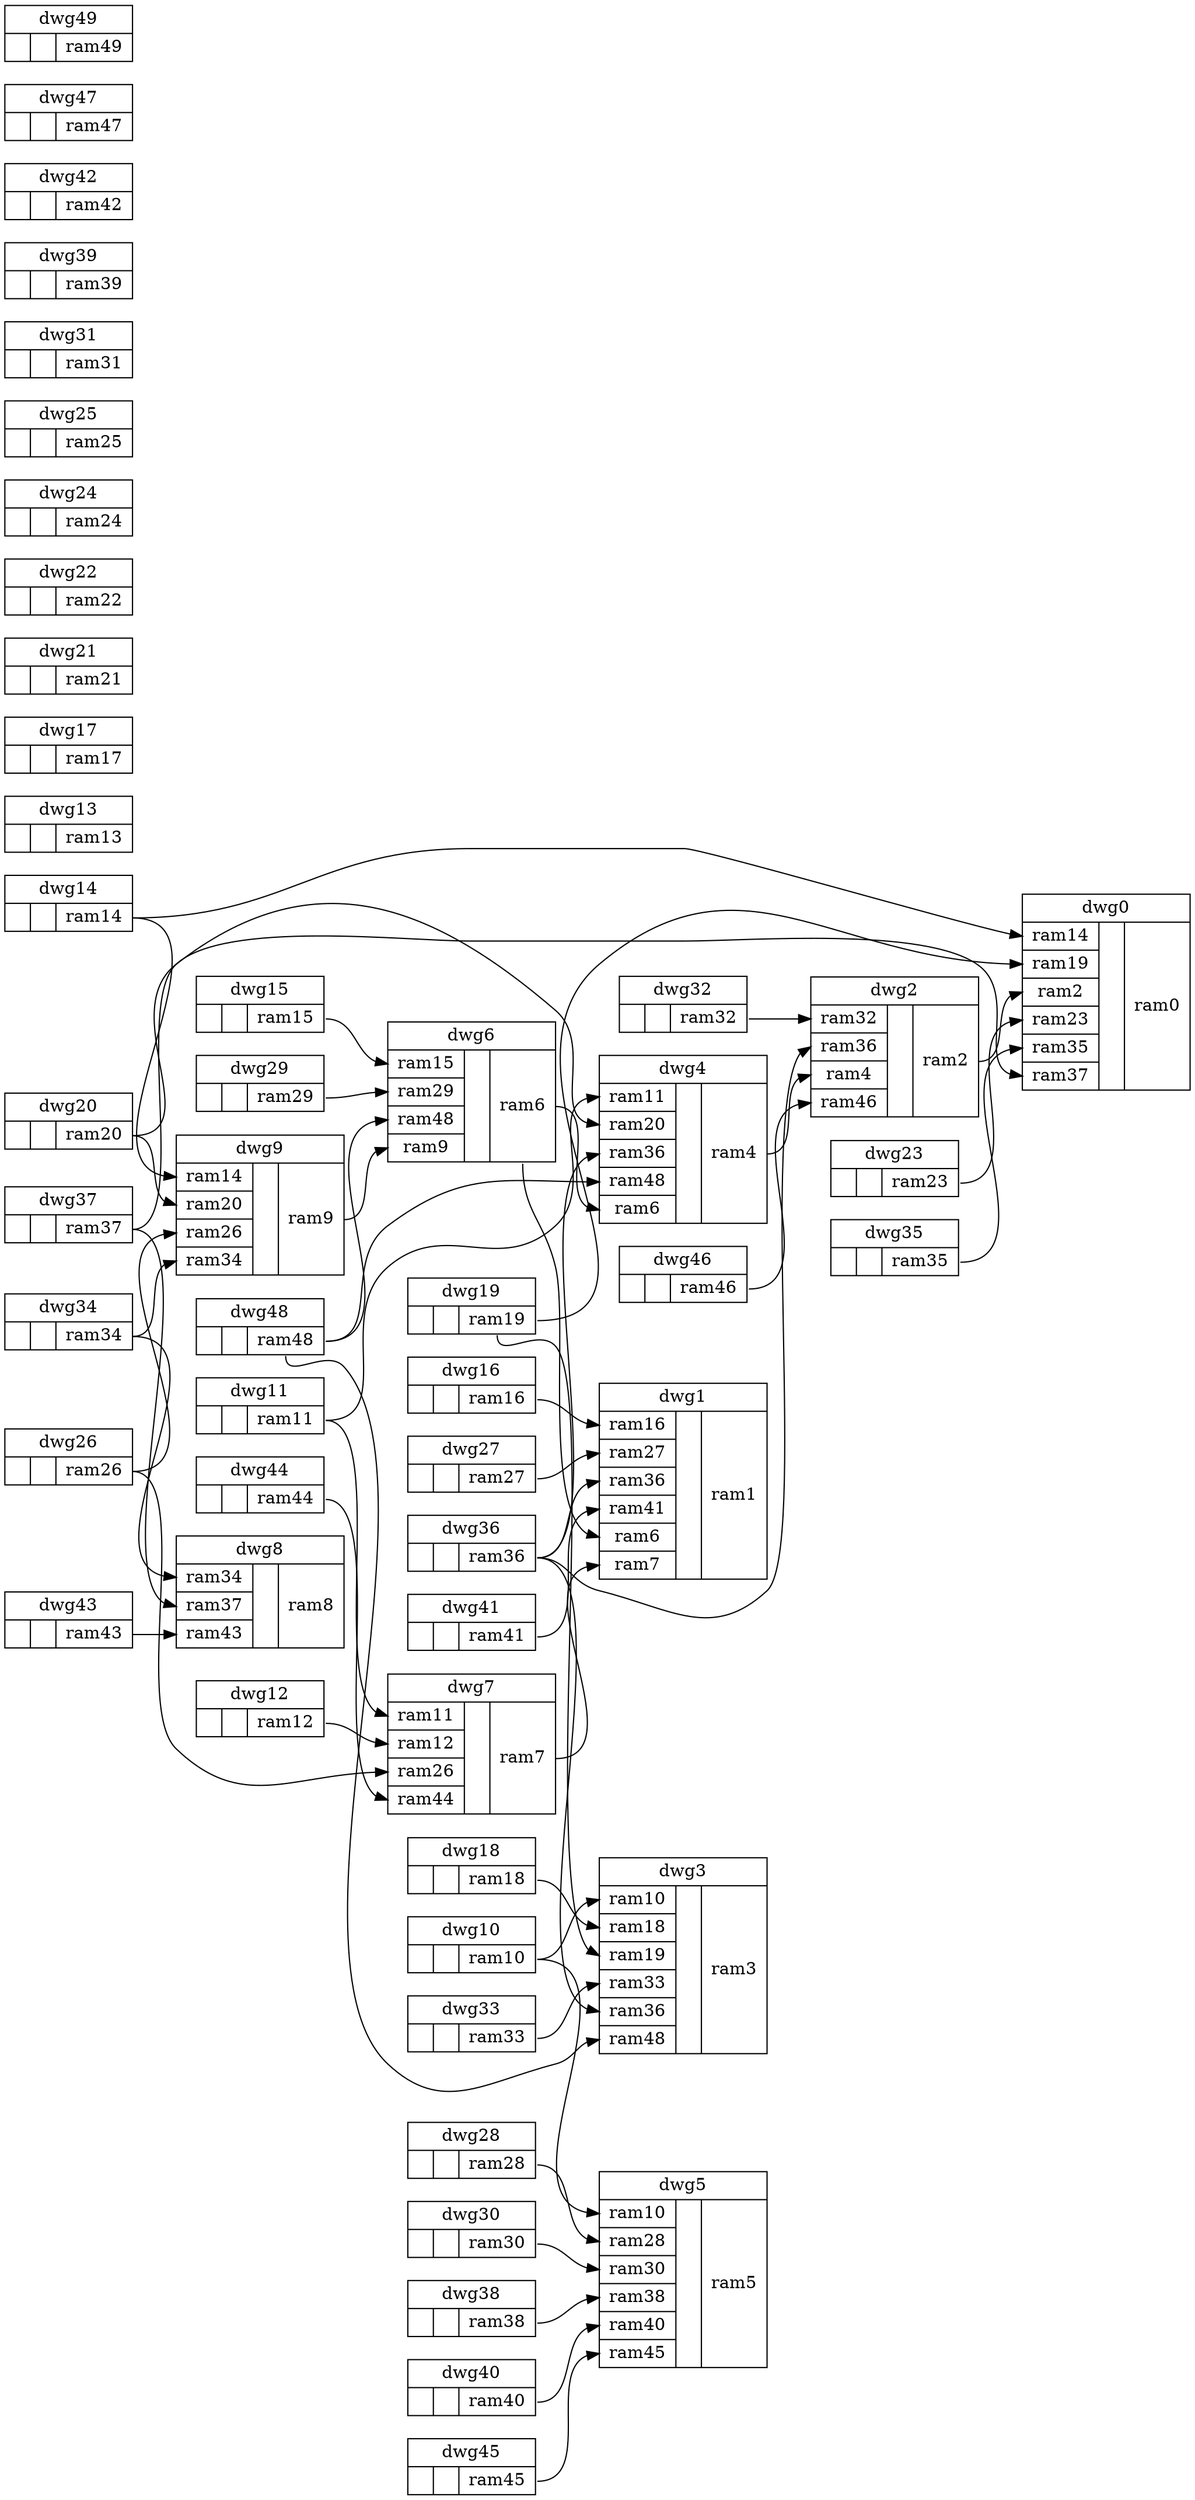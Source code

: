digraph G { 
    graph [rankdir=LR]
    node []
    
    dwg0 [ shape=record, label="dwg0|{{<ram14>ram14|<ram19>ram19|<ram2>ram2|<ram23>ram23|<ram35>ram35|<ram37>ram37}||{<ram0>ram0}}" id="dwg0"]
dwg1 [ shape=record, label="dwg1|{{<ram16>ram16|<ram27>ram27|<ram36>ram36|<ram41>ram41|<ram6>ram6|<ram7>ram7}||{<ram1>ram1}}" id="dwg1"]
dwg2 [ shape=record, label="dwg2|{{<ram32>ram32|<ram36>ram36|<ram4>ram4|<ram46>ram46}||{<ram2>ram2}}" id="dwg2"]
dwg3 [ shape=record, label="dwg3|{{<ram10>ram10|<ram18>ram18|<ram19>ram19|<ram33>ram33|<ram36>ram36|<ram48>ram48}||{<ram3>ram3}}" id="dwg3"]
dwg4 [ shape=record, label="dwg4|{{<ram11>ram11|<ram20>ram20|<ram36>ram36|<ram48>ram48|<ram6>ram6}||{<ram4>ram4}}" id="dwg4"]
dwg5 [ shape=record, label="dwg5|{{<ram10>ram10|<ram28>ram28|<ram30>ram30|<ram38>ram38|<ram40>ram40|<ram45>ram45}||{<ram5>ram5}}" id="dwg5"]
dwg6 [ shape=record, label="dwg6|{{<ram15>ram15|<ram29>ram29|<ram48>ram48|<ram9>ram9}||{<ram6>ram6}}" id="dwg6"]
dwg7 [ shape=record, label="dwg7|{{<ram11>ram11|<ram12>ram12|<ram26>ram26|<ram44>ram44}||{<ram7>ram7}}" id="dwg7"]
dwg8 [ shape=record, label="dwg8|{{<ram34>ram34|<ram37>ram37|<ram43>ram43}||{<ram8>ram8}}" id="dwg8"]
dwg9 [ shape=record, label="dwg9|{{<ram14>ram14|<ram20>ram20|<ram26>ram26|<ram34>ram34}||{<ram9>ram9}}" id="dwg9"]
dwg10 [ shape=record, label="dwg10|{{}||{<ram10>ram10}}" id="dwg10"]
dwg11 [ shape=record, label="dwg11|{{}||{<ram11>ram11}}" id="dwg11"]
dwg12 [ shape=record, label="dwg12|{{}||{<ram12>ram12}}" id="dwg12"]
dwg13 [ shape=record, label="dwg13|{{}||{<ram13>ram13}}" id="dwg13"]
dwg14 [ shape=record, label="dwg14|{{}||{<ram14>ram14}}" id="dwg14"]
dwg15 [ shape=record, label="dwg15|{{}||{<ram15>ram15}}" id="dwg15"]
dwg16 [ shape=record, label="dwg16|{{}||{<ram16>ram16}}" id="dwg16"]
dwg17 [ shape=record, label="dwg17|{{}||{<ram17>ram17}}" id="dwg17"]
dwg18 [ shape=record, label="dwg18|{{}||{<ram18>ram18}}" id="dwg18"]
dwg19 [ shape=record, label="dwg19|{{}||{<ram19>ram19}}" id="dwg19"]
dwg20 [ shape=record, label="dwg20|{{}||{<ram20>ram20}}" id="dwg20"]
dwg21 [ shape=record, label="dwg21|{{}||{<ram21>ram21}}" id="dwg21"]
dwg22 [ shape=record, label="dwg22|{{}||{<ram22>ram22}}" id="dwg22"]
dwg23 [ shape=record, label="dwg23|{{}||{<ram23>ram23}}" id="dwg23"]
dwg24 [ shape=record, label="dwg24|{{}||{<ram24>ram24}}" id="dwg24"]
dwg25 [ shape=record, label="dwg25|{{}||{<ram25>ram25}}" id="dwg25"]
dwg26 [ shape=record, label="dwg26|{{}||{<ram26>ram26}}" id="dwg26"]
dwg27 [ shape=record, label="dwg27|{{}||{<ram27>ram27}}" id="dwg27"]
dwg28 [ shape=record, label="dwg28|{{}||{<ram28>ram28}}" id="dwg28"]
dwg29 [ shape=record, label="dwg29|{{}||{<ram29>ram29}}" id="dwg29"]
dwg30 [ shape=record, label="dwg30|{{}||{<ram30>ram30}}" id="dwg30"]
dwg31 [ shape=record, label="dwg31|{{}||{<ram31>ram31}}" id="dwg31"]
dwg32 [ shape=record, label="dwg32|{{}||{<ram32>ram32}}" id="dwg32"]
dwg33 [ shape=record, label="dwg33|{{}||{<ram33>ram33}}" id="dwg33"]
dwg34 [ shape=record, label="dwg34|{{}||{<ram34>ram34}}" id="dwg34"]
dwg35 [ shape=record, label="dwg35|{{}||{<ram35>ram35}}" id="dwg35"]
dwg36 [ shape=record, label="dwg36|{{}||{<ram36>ram36}}" id="dwg36"]
dwg37 [ shape=record, label="dwg37|{{}||{<ram37>ram37}}" id="dwg37"]
dwg38 [ shape=record, label="dwg38|{{}||{<ram38>ram38}}" id="dwg38"]
dwg39 [ shape=record, label="dwg39|{{}||{<ram39>ram39}}" id="dwg39"]
dwg40 [ shape=record, label="dwg40|{{}||{<ram40>ram40}}" id="dwg40"]
dwg41 [ shape=record, label="dwg41|{{}||{<ram41>ram41}}" id="dwg41"]
dwg42 [ shape=record, label="dwg42|{{}||{<ram42>ram42}}" id="dwg42"]
dwg43 [ shape=record, label="dwg43|{{}||{<ram43>ram43}}" id="dwg43"]
dwg44 [ shape=record, label="dwg44|{{}||{<ram44>ram44}}" id="dwg44"]
dwg45 [ shape=record, label="dwg45|{{}||{<ram45>ram45}}" id="dwg45"]
dwg46 [ shape=record, label="dwg46|{{}||{<ram46>ram46}}" id="dwg46"]
dwg47 [ shape=record, label="dwg47|{{}||{<ram47>ram47}}" id="dwg47"]
dwg48 [ shape=record, label="dwg48|{{}||{<ram48>ram48}}" id="dwg48"]
dwg49 [ shape=record, label="dwg49|{{}||{<ram49>ram49}}" id="dwg49"]

    
    dwg2:ram2 -> dwg0:ram2
dwg4:ram4 -> dwg2:ram4
dwg6:ram6 -> dwg1:ram6
dwg6:ram6 -> dwg4:ram6
dwg7:ram7 -> dwg1:ram7
dwg9:ram9 -> dwg6:ram9
dwg10:ram10 -> dwg3:ram10
dwg10:ram10 -> dwg5:ram10
dwg11:ram11 -> dwg4:ram11
dwg11:ram11 -> dwg7:ram11
dwg12:ram12 -> dwg7:ram12
dwg14:ram14 -> dwg0:ram14
dwg14:ram14 -> dwg9:ram14
dwg15:ram15 -> dwg6:ram15
dwg16:ram16 -> dwg1:ram16
dwg18:ram18 -> dwg3:ram18
dwg19:ram19 -> dwg0:ram19
dwg19:ram19 -> dwg3:ram19
dwg20:ram20 -> dwg4:ram20
dwg20:ram20 -> dwg9:ram20
dwg23:ram23 -> dwg0:ram23
dwg26:ram26 -> dwg7:ram26
dwg26:ram26 -> dwg9:ram26
dwg27:ram27 -> dwg1:ram27
dwg28:ram28 -> dwg5:ram28
dwg29:ram29 -> dwg6:ram29
dwg30:ram30 -> dwg5:ram30
dwg32:ram32 -> dwg2:ram32
dwg33:ram33 -> dwg3:ram33
dwg34:ram34 -> dwg8:ram34
dwg34:ram34 -> dwg9:ram34
dwg35:ram35 -> dwg0:ram35
dwg36:ram36 -> dwg1:ram36
dwg36:ram36 -> dwg2:ram36
dwg36:ram36 -> dwg3:ram36
dwg36:ram36 -> dwg4:ram36
dwg37:ram37 -> dwg0:ram37
dwg37:ram37 -> dwg8:ram37
dwg38:ram38 -> dwg5:ram38
dwg40:ram40 -> dwg5:ram40
dwg41:ram41 -> dwg1:ram41
dwg43:ram43 -> dwg8:ram43
dwg44:ram44 -> dwg7:ram44
dwg45:ram45 -> dwg5:ram45
dwg46:ram46 -> dwg2:ram46
dwg48:ram48 -> dwg3:ram48
dwg48:ram48 -> dwg4:ram48
dwg48:ram48 -> dwg6:ram48

    
}